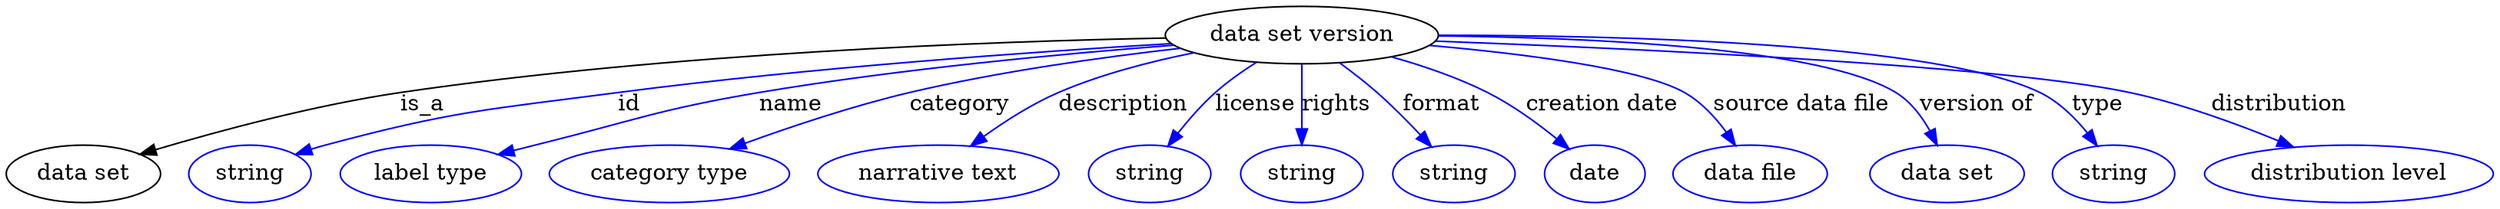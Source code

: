 digraph {
	graph [bb="0,0,1271.5,123"];
	node [label="\N"];
	"data set version"	 [height=0.5,
		label="data set version",
		pos="658.7,105",
		width=1.8234];
	"data set"	 [height=0.5,
		pos="37.697,18",
		width=1.0471];
	"data set version" -> "data set"	 [label=is_a,
		lp="213.7,61.5",
		pos="e,66.733,29.881 592.88,103.75 503.79,101.17 340.14,93.252 202.7,69 148.65,59.463 135.76,53.356 83.697,36 81.276,35.193 78.797,34.331 \
76.306,33.437"];
	id	 [color=blue,
		height=0.5,
		label=string,
		pos="123.7,18",
		width=0.84854];
	"data set version" -> id	 [color=blue,
		label=id,
		lp="321.2,61.5",
		pos="e,147.49,29.683 595.21,100.42 526.15,94.962 412.65,84.565 315.7,69 247.44,58.042 229.35,57.636 163.7,36 161.44,35.256 159.14,34.426 \
156.83,33.541",
		style=solid];
	name	 [color=blue,
		height=0.5,
		label="label type",
		pos="217.7,18",
		width=1.2638];
	"data set version" -> name	 [color=blue,
		label=name,
		lp="404.2,61.5",
		pos="e,252.55,29.633 596.34,99.271 541.33,93.605 459.19,83.646 388.7,69 336.22,58.096 323.96,51.672 272.7,36 269.33,34.97 265.85,33.884 \
262.36,32.778",
		style=solid];
	category	 [color=blue,
		height=0.5,
		label="category type",
		pos="339.7,18",
		width=1.6249];
	"data set version" -> category	 [color=blue,
		label=category,
		lp="489.2,61.5",
		pos="e,371.96,33.149 599.28,97.065 560.74,91.152 509.7,81.868 465.7,69 436.8,60.55 405.42,47.858 381.2,37.249",
		style=solid];
	description	 [color=blue,
		height=0.5,
		label="narrative text",
		pos="473.7,18",
		width=1.6068];
	"data set version" -> description	 [color=blue,
		label=description,
		lp="570.2,61.5",
		pos="e,492.07,35.166 607.03,93.762 585.51,87.978 560.71,79.827 539.7,69 525.61,61.741 511.51,51.368 499.97,41.87",
		style=solid];
	license	 [color=blue,
		height=0.5,
		label=string,
		pos="579.7,18",
		width=0.84854];
	"data set version" -> license	 [color=blue,
		label=license,
		lp="635.7,61.5",
		pos="e,590.76,35.305 636.88,87.97 630.1,82.253 622.82,75.637 616.7,69 609.54,61.241 602.52,52.086 596.56,43.69",
		style=solid];
	rights	 [color=blue,
		height=0.5,
		label=string,
		pos="658.7,18",
		width=0.84854];
	"data set version" -> rights	 [color=blue,
		label=rights,
		lp="674.2,61.5",
		pos="e,658.7,36.003 658.7,86.974 658.7,75.192 658.7,59.561 658.7,46.158",
		style=solid];
	format	 [color=blue,
		height=0.5,
		label=string,
		pos="737.7,18",
		width=0.84854];
	"data set version" -> format	 [color=blue,
		label=format,
		lp="725.2,61.5",
		pos="e,724.07,34.293 676,87.622 681.71,81.776 688.04,75.171 693.7,69 701.6,60.374 710.04,50.703 717.4,42.119",
		style=solid];
	"creation date"	 [color=blue,
		height=0.5,
		label=date,
		pos="813.7,18",
		width=0.75];
	"data set version" -> "creation date"	 [color=blue,
		label="creation date",
		lp="804.7,61.5",
		pos="e,797.5,32.554 700.11,90.953 715.49,85.044 732.81,77.547 747.7,69 762.49,60.506 777.65,49.029 789.7,39.113",
		style=solid];
	"source data file"	 [color=blue,
		height=0.5,
		label="data file",
		pos="898.7,18",
		width=1.1013];
	"data set version" -> "source data file"	 [color=blue,
		label="source data file",
		lp="907.7,61.5",
		pos="e,884.63,35.331 717.71,97.107 763.25,90.353 822.04,80.001 843.7,69 856.34,62.579 868.18,52.393 877.61,42.807",
		style=solid];
	"version of"	 [color=blue,
		height=0.5,
		label="data set",
		pos="995.7,18",
		width=1.0471];
	"data set version" -> "version of"	 [color=blue,
		label="version of",
		lp="1000.2,61.5",
		pos="e,986,35.666 723.85,102.65 798.46,98.992 915.36,90.027 953.7,69 964.32,63.172 973.33,53.468 980.25,44.079",
		style=solid];
	type	 [color=blue,
		height=0.5,
		label=string,
		pos="1081.7,18",
		width=0.84854];
	"data set version" -> type	 [color=blue,
		label=type,
		lp="1064.7,61.5",
		pos="e,1070.2,34.817 724.6,104.02 816.83,101.74 979.01,94.174 1031.7,69 1044.1,63.069 1055.2,52.701 1063.7,42.856",
		style=solid];
	distribution	 [color=blue,
		height=0.5,
		label="distribution level",
		pos="1200.7,18",
		width=1.9679];
	"data set version" -> distribution	 [color=blue,
		label=distribution,
		lp="1157.2,61.5",
		pos="e,1170.1,34.231 723.66,101.97 824.73,96.834 1014.9,85.353 1080.7,69 1108.5,62.093 1138.1,49.55 1161,38.632",
		style=solid];
}
